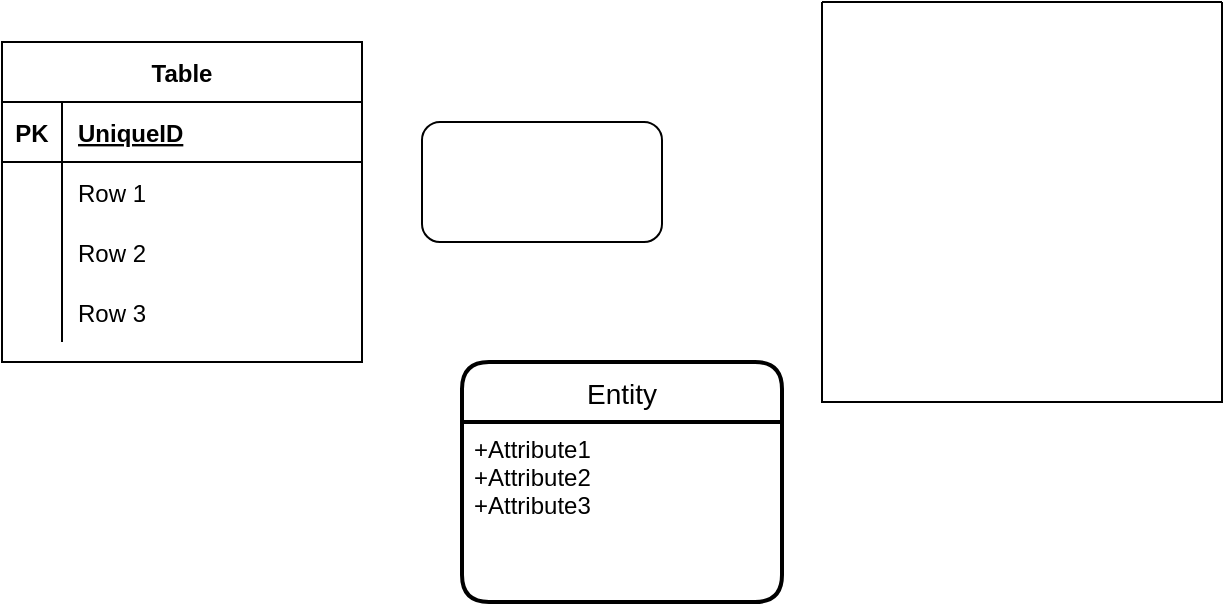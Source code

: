 <mxfile version="14.8.6" type="github">
  <diagram id="WKZwyIPxVcxxvzhutQdd" name="Page-1">
    <mxGraphModel dx="946" dy="504" grid="1" gridSize="10" guides="1" tooltips="1" connect="1" arrows="1" fold="1" page="1" pageScale="1" pageWidth="827" pageHeight="1169" math="0" shadow="0">
      <root>
        <mxCell id="0" />
        <mxCell id="1" parent="0" />
        <mxCell id="jdSTO-seCqOalcbU_OVd-1" value="" style="rounded=1;whiteSpace=wrap;html=1;" vertex="1" parent="1">
          <mxGeometry x="330" y="160" width="120" height="60" as="geometry" />
        </mxCell>
        <mxCell id="jdSTO-seCqOalcbU_OVd-2" value="" style="swimlane;startSize=0;" vertex="1" parent="1">
          <mxGeometry x="530" y="100" width="200" height="200" as="geometry" />
        </mxCell>
        <mxCell id="jdSTO-seCqOalcbU_OVd-3" value="Table" style="shape=table;startSize=30;container=1;collapsible=1;childLayout=tableLayout;fixedRows=1;rowLines=0;fontStyle=1;align=center;resizeLast=1;" vertex="1" parent="1">
          <mxGeometry x="120" y="120" width="180" height="160" as="geometry" />
        </mxCell>
        <mxCell id="jdSTO-seCqOalcbU_OVd-4" value="" style="shape=partialRectangle;collapsible=0;dropTarget=0;pointerEvents=0;fillColor=none;top=0;left=0;bottom=1;right=0;points=[[0,0.5],[1,0.5]];portConstraint=eastwest;" vertex="1" parent="jdSTO-seCqOalcbU_OVd-3">
          <mxGeometry y="30" width="180" height="30" as="geometry" />
        </mxCell>
        <mxCell id="jdSTO-seCqOalcbU_OVd-5" value="PK" style="shape=partialRectangle;connectable=0;fillColor=none;top=0;left=0;bottom=0;right=0;fontStyle=1;overflow=hidden;" vertex="1" parent="jdSTO-seCqOalcbU_OVd-4">
          <mxGeometry width="30" height="30" as="geometry" />
        </mxCell>
        <mxCell id="jdSTO-seCqOalcbU_OVd-6" value="UniqueID" style="shape=partialRectangle;connectable=0;fillColor=none;top=0;left=0;bottom=0;right=0;align=left;spacingLeft=6;fontStyle=5;overflow=hidden;" vertex="1" parent="jdSTO-seCqOalcbU_OVd-4">
          <mxGeometry x="30" width="150" height="30" as="geometry" />
        </mxCell>
        <mxCell id="jdSTO-seCqOalcbU_OVd-7" value="" style="shape=partialRectangle;collapsible=0;dropTarget=0;pointerEvents=0;fillColor=none;top=0;left=0;bottom=0;right=0;points=[[0,0.5],[1,0.5]];portConstraint=eastwest;" vertex="1" parent="jdSTO-seCqOalcbU_OVd-3">
          <mxGeometry y="60" width="180" height="30" as="geometry" />
        </mxCell>
        <mxCell id="jdSTO-seCqOalcbU_OVd-8" value="" style="shape=partialRectangle;connectable=0;fillColor=none;top=0;left=0;bottom=0;right=0;editable=1;overflow=hidden;" vertex="1" parent="jdSTO-seCqOalcbU_OVd-7">
          <mxGeometry width="30" height="30" as="geometry" />
        </mxCell>
        <mxCell id="jdSTO-seCqOalcbU_OVd-9" value="Row 1" style="shape=partialRectangle;connectable=0;fillColor=none;top=0;left=0;bottom=0;right=0;align=left;spacingLeft=6;overflow=hidden;" vertex="1" parent="jdSTO-seCqOalcbU_OVd-7">
          <mxGeometry x="30" width="150" height="30" as="geometry" />
        </mxCell>
        <mxCell id="jdSTO-seCqOalcbU_OVd-10" value="" style="shape=partialRectangle;collapsible=0;dropTarget=0;pointerEvents=0;fillColor=none;top=0;left=0;bottom=0;right=0;points=[[0,0.5],[1,0.5]];portConstraint=eastwest;" vertex="1" parent="jdSTO-seCqOalcbU_OVd-3">
          <mxGeometry y="90" width="180" height="30" as="geometry" />
        </mxCell>
        <mxCell id="jdSTO-seCqOalcbU_OVd-11" value="" style="shape=partialRectangle;connectable=0;fillColor=none;top=0;left=0;bottom=0;right=0;editable=1;overflow=hidden;" vertex="1" parent="jdSTO-seCqOalcbU_OVd-10">
          <mxGeometry width="30" height="30" as="geometry" />
        </mxCell>
        <mxCell id="jdSTO-seCqOalcbU_OVd-12" value="Row 2" style="shape=partialRectangle;connectable=0;fillColor=none;top=0;left=0;bottom=0;right=0;align=left;spacingLeft=6;overflow=hidden;" vertex="1" parent="jdSTO-seCqOalcbU_OVd-10">
          <mxGeometry x="30" width="150" height="30" as="geometry" />
        </mxCell>
        <mxCell id="jdSTO-seCqOalcbU_OVd-13" value="" style="shape=partialRectangle;collapsible=0;dropTarget=0;pointerEvents=0;fillColor=none;top=0;left=0;bottom=0;right=0;points=[[0,0.5],[1,0.5]];portConstraint=eastwest;" vertex="1" parent="jdSTO-seCqOalcbU_OVd-3">
          <mxGeometry y="120" width="180" height="30" as="geometry" />
        </mxCell>
        <mxCell id="jdSTO-seCqOalcbU_OVd-14" value="" style="shape=partialRectangle;connectable=0;fillColor=none;top=0;left=0;bottom=0;right=0;editable=1;overflow=hidden;" vertex="1" parent="jdSTO-seCqOalcbU_OVd-13">
          <mxGeometry width="30" height="30" as="geometry" />
        </mxCell>
        <mxCell id="jdSTO-seCqOalcbU_OVd-15" value="Row 3" style="shape=partialRectangle;connectable=0;fillColor=none;top=0;left=0;bottom=0;right=0;align=left;spacingLeft=6;overflow=hidden;" vertex="1" parent="jdSTO-seCqOalcbU_OVd-13">
          <mxGeometry x="30" width="150" height="30" as="geometry" />
        </mxCell>
        <mxCell id="jdSTO-seCqOalcbU_OVd-33" value="Entity" style="swimlane;childLayout=stackLayout;horizontal=1;startSize=30;horizontalStack=0;rounded=1;fontSize=14;fontStyle=0;strokeWidth=2;resizeParent=0;resizeLast=1;shadow=0;dashed=0;align=center;" vertex="1" parent="1">
          <mxGeometry x="350" y="280" width="160" height="120" as="geometry" />
        </mxCell>
        <mxCell id="jdSTO-seCqOalcbU_OVd-34" value="+Attribute1&#xa;+Attribute2&#xa;+Attribute3" style="align=left;strokeColor=none;fillColor=none;spacingLeft=4;fontSize=12;verticalAlign=top;resizable=0;rotatable=0;part=1;" vertex="1" parent="jdSTO-seCqOalcbU_OVd-33">
          <mxGeometry y="30" width="160" height="90" as="geometry" />
        </mxCell>
      </root>
    </mxGraphModel>
  </diagram>
</mxfile>
